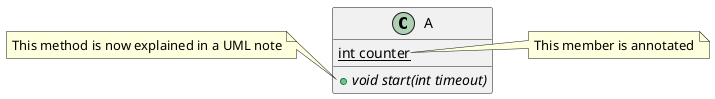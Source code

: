 {
  "sha1": "e3q3w2bhxwk0mfz9qple6jou4wtw8pi",
  "insertion": {
    "when": "2024-06-01T09:03:03.924Z",
    "user": "plantuml@gmail.com"
  }
}
@startuml
class A {
{static} int counter
+void {abstract} start(int timeout)
}
note right of A::counter
  This member is annotated
end note
note left of A::"start(int timeout)"
  This method is now explained in a UML note
end note

@enduml
